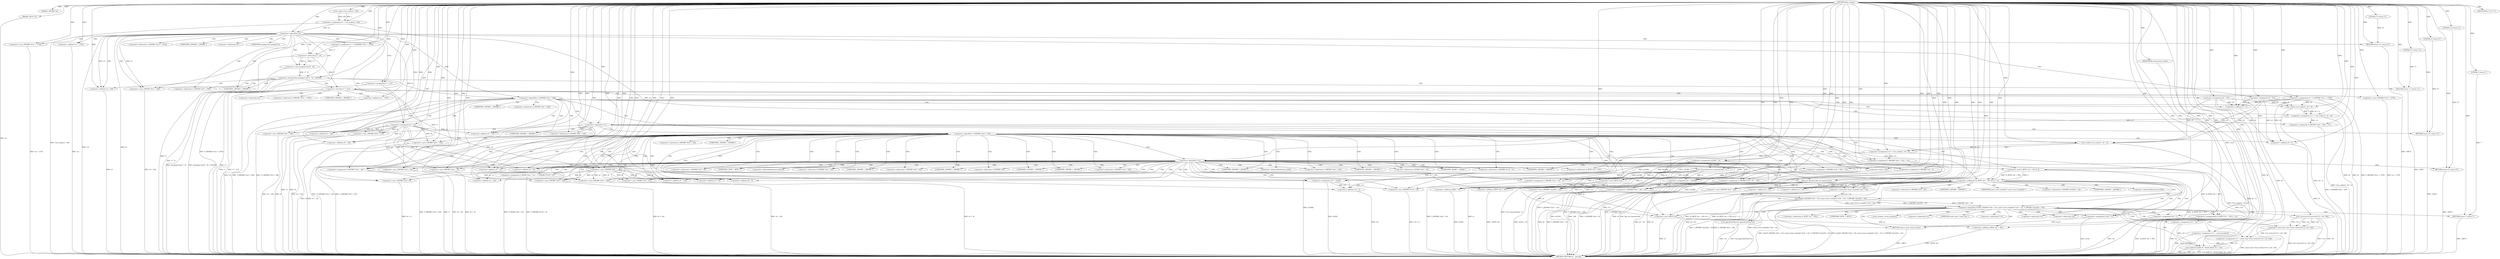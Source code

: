 digraph tftp_connect {  
"1000114" [label = "(METHOD,tftp_connect)" ]
"1000407" [label = "(METHOD_RETURN,int __fastcall)" ]
"1000115" [label = "(PARAM,_DWORD *a1)" ]
"1000116" [label = "(PARAM,_BYTE *a2)" ]
"1000131" [label = "(<operator>.assignment,v4 = Curl_ccalloc(1, 336))" ]
"1000133" [label = "(Curl_ccalloc,Curl_ccalloc(1, 336))" ]
"1000136" [label = "(<operator>.assignment,a1[188] = v4)" ]
"1000142" [label = "(<operator>.logicalNot,!v4)" ]
"1000144" [label = "(RETURN,return 27;,return 27;)" ]
"1000145" [label = "(LITERAL,27,return 27;)" ]
"1000146" [label = "(<operator>.assignment,v6 = v4)" ]
"1000149" [label = "(<operator>.assignment,v7 = *(_DWORD *)(*a1 + 1576))" ]
"1000152" [label = "(<operator>.cast,(_DWORD *)(*a1 + 1576))" ]
"1000154" [label = "(<operator>.addition,*a1 + 1576)" ]
"1000159" [label = "(IDENTIFIER,v7,if ( v7 ))" ]
"1000162" [label = "(<operator>.greaterThan,(unsigned int)(v7 - 8) > 0xFFB0)" ]
"1000163" [label = "(<operator>.cast,(unsigned int)(v7 - 8))" ]
"1000165" [label = "(<operator>.subtraction,v7 - 8)" ]
"1000169" [label = "(RETURN,return 71;,return 71;)" ]
"1000170" [label = "(LITERAL,71,return 71;)" ]
"1000172" [label = "(<operator>.lessThan,v7 < 512)" ]
"1000175" [label = "(<operator>.assignment,v8 = 512)" ]
"1000179" [label = "(<operator>.assignment,v8 = *(_DWORD *)(*a1 + 1576))" ]
"1000182" [label = "(<operator>.cast,(_DWORD *)(*a1 + 1576))" ]
"1000184" [label = "(<operator>.addition,*a1 + 1576)" ]
"1000190" [label = "(<operator>.assignment,v7 = 512)" ]
"1000193" [label = "(<operator>.assignment,v8 = 512)" ]
"1000197" [label = "(<operator>.logicalNot,!*(_DWORD *)(v4 + 328))" ]
"1000199" [label = "(<operator>.cast,(_DWORD *)(v4 + 328))" ]
"1000201" [label = "(<operator>.addition,v4 + 328)" ]
"1000205" [label = "(<operator>.assignment,v11 = Curl_ccalloc(1, v8 + 4))" ]
"1000207" [label = "(Curl_ccalloc,Curl_ccalloc(1, v8 + 4))" ]
"1000209" [label = "(<operator>.addition,v8 + 4)" ]
"1000212" [label = "(<operator>.assignment,*(_DWORD *)(v6 + 328) = v11)" ]
"1000214" [label = "(<operator>.cast,(_DWORD *)(v6 + 328))" ]
"1000216" [label = "(<operator>.addition,v6 + 328)" ]
"1000221" [label = "(<operator>.logicalNot,!v11)" ]
"1000223" [label = "(RETURN,return 27;,return 27;)" ]
"1000224" [label = "(LITERAL,27,return 27;)" ]
"1000226" [label = "(<operator>.logicalNot,!*(_DWORD *)(v6 + 332))" ]
"1000228" [label = "(<operator>.cast,(_DWORD *)(v6 + 332))" ]
"1000230" [label = "(<operator>.addition,v6 + 332)" ]
"1000234" [label = "(<operator>.assignment,v12 = Curl_ccalloc(1, v8 + 4))" ]
"1000236" [label = "(Curl_ccalloc,Curl_ccalloc(1, v8 + 4))" ]
"1000238" [label = "(<operator>.addition,v8 + 4)" ]
"1000241" [label = "(<operator>.assignment,*(_DWORD *)(v6 + 332) = v12)" ]
"1000243" [label = "(<operator>.cast,(_DWORD *)(v6 + 332))" ]
"1000245" [label = "(<operator>.addition,v6 + 332)" ]
"1000250" [label = "(<operator>.logicalNot,!v12)" ]
"1000252" [label = "(RETURN,return 27;,return 27;)" ]
"1000253" [label = "(LITERAL,27,return 27;)" ]
"1000254" [label = "(Curl_conncontrol,Curl_conncontrol(a1, 1))" ]
"1000257" [label = "(<operator>.assignment,v9 = a1[105])" ]
"1000262" [label = "(<operator>.assignment,*(_DWORD *)(v6 + 16) = a1)" ]
"1000264" [label = "(<operator>.cast,(_DWORD *)(v6 + 16))" ]
"1000266" [label = "(<operator>.addition,v6 + 16)" ]
"1000270" [label = "(<operator>.assignment,*(_DWORD *)(v6 + 20) = v9)" ]
"1000272" [label = "(<operator>.cast,(_DWORD *)(v6 + 20))" ]
"1000274" [label = "(<operator>.addition,v6 + 20)" ]
"1000278" [label = "(<operator>.assignment,*(_DWORD *)v6 = 0)" ]
"1000280" [label = "(<operator>.cast,(_DWORD *)v6)" ]
"1000284" [label = "(<operator>.assignment,*(_DWORD *)(v6 + 8) = -100)" ]
"1000286" [label = "(<operator>.cast,(_DWORD *)(v6 + 8))" ]
"1000288" [label = "(<operator>.addition,v6 + 8)" ]
"1000291" [label = "(<operator>.minus,-100)" ]
"1000293" [label = "(<operator>.assignment,*(_DWORD *)(v6 + 320) = 512)" ]
"1000295" [label = "(<operator>.cast,(_DWORD *)(v6 + 320))" ]
"1000297" [label = "(<operator>.addition,v6 + 320)" ]
"1000301" [label = "(<operator>.assignment,v10 = a1[20])" ]
"1000306" [label = "(<operator>.assignment,*(_DWORD *)(v6 + 324) = v7)" ]
"1000308" [label = "(<operator>.cast,(_DWORD *)(v6 + 324))" ]
"1000310" [label = "(<operator>.addition,v6 + 324)" ]
"1000314" [label = "(<operator>.assignment,*(_WORD *)(v6 + 52) = *(_DWORD *)(v10 + 4))" ]
"1000316" [label = "(<operator>.cast,(_WORD *)(v6 + 52))" ]
"1000318" [label = "(<operator>.addition,v6 + 52)" ]
"1000322" [label = "(<operator>.cast,(_DWORD *)(v10 + 4))" ]
"1000324" [label = "(<operator>.addition,v10 + 4)" ]
"1000327" [label = "(tftp_set_timeouts,tftp_set_timeouts(v6))" ]
"1000330" [label = "(<operator>.notEquals,(*((_BYTE *)a1 + 591) & 2) != 0)" ]
"1000331" [label = "(<operator>.and,*((_BYTE *)a1 + 591) & 2)" ]
"1000333" [label = "(<operator>.addition,(_BYTE *)a1 + 591)" ]
"1000334" [label = "(<operator>.cast,(_BYTE *)a1)" ]
"1000342" [label = "(<operator>.logicalNot,!bind(*(_DWORD *)(v6 + 20), (const struct sockaddr *)(v6 + 52), *(_DWORD *)(a1[20] + 16)))" ]
"1000343" [label = "(bind,bind(*(_DWORD *)(v6 + 20), (const struct sockaddr *)(v6 + 52), *(_DWORD *)(a1[20] + 16)))" ]
"1000345" [label = "(<operator>.cast,(_DWORD *)(v6 + 20))" ]
"1000347" [label = "(<operator>.addition,v6 + 20)" ]
"1000350" [label = "(<operator>.cast,(const struct sockaddr *)(v6 + 52))" ]
"1000352" [label = "(<operator>.addition,v6 + 52)" ]
"1000356" [label = "(<operator>.cast,(_DWORD *)(a1[20] + 16))" ]
"1000358" [label = "(<operator>.addition,a1[20] + 16)" ]
"1000364" [label = "(<operators>.assignmentOr,*((_BYTE *)a1 + 591) |= 2u)" ]
"1000366" [label = "(<operator>.addition,(_BYTE *)a1 + 591)" ]
"1000367" [label = "(<operator>.cast,(_BYTE *)a1)" ]
"1000373" [label = "(Curl_pgrsStartNow,Curl_pgrsStartNow(*a1))" ]
"1000376" [label = "(<operator>.assignment,result = 0)" ]
"1000379" [label = "(<operator>.assignment,*a2 = 1)" ]
"1000383" [label = "(RETURN,return result;,return result;)" ]
"1000384" [label = "(IDENTIFIER,result,return result;)" ]
"1000385" [label = "(<operator>.assignment,v13 = _errno_location())" ]
"1000388" [label = "(<operator>.assignment,v14 = *a1)" ]
"1000392" [label = "(<operator>.assignment,v15 = (const char *)Curl_strerror(*v13, v16, 128))" ]
"1000394" [label = "(<operator>.cast,(const char *)Curl_strerror(*v13, v16, 128))" ]
"1000396" [label = "(Curl_strerror,Curl_strerror(*v13, v16, 128))" ]
"1000401" [label = "(Curl_failf,Curl_failf(v14, \"bind() failed; %s\", v15))" ]
"1000405" [label = "(RETURN,return 7;,return 7;)" ]
"1000406" [label = "(LITERAL,7,return 7;)" ]
"1000151" [label = "(<operator>.indirection,*(_DWORD *)(*a1 + 1576))" ]
"1000153" [label = "(UNKNOWN,_DWORD *,_DWORD *)" ]
"1000155" [label = "(<operator>.indirection,*a1)" ]
"1000164" [label = "(UNKNOWN,unsigned int,unsigned int)" ]
"1000181" [label = "(<operator>.indirection,*(_DWORD *)(*a1 + 1576))" ]
"1000183" [label = "(UNKNOWN,_DWORD *,_DWORD *)" ]
"1000185" [label = "(<operator>.indirection,*a1)" ]
"1000198" [label = "(<operator>.indirection,*(_DWORD *)(v4 + 328))" ]
"1000200" [label = "(UNKNOWN,_DWORD *,_DWORD *)" ]
"1000213" [label = "(<operator>.indirection,*(_DWORD *)(v6 + 328))" ]
"1000215" [label = "(UNKNOWN,_DWORD *,_DWORD *)" ]
"1000227" [label = "(<operator>.indirection,*(_DWORD *)(v6 + 332))" ]
"1000229" [label = "(UNKNOWN,_DWORD *,_DWORD *)" ]
"1000242" [label = "(<operator>.indirection,*(_DWORD *)(v6 + 332))" ]
"1000244" [label = "(UNKNOWN,_DWORD *,_DWORD *)" ]
"1000259" [label = "(<operator>.indirectIndexAccess,a1[105])" ]
"1000263" [label = "(<operator>.indirection,*(_DWORD *)(v6 + 16))" ]
"1000265" [label = "(UNKNOWN,_DWORD *,_DWORD *)" ]
"1000271" [label = "(<operator>.indirection,*(_DWORD *)(v6 + 20))" ]
"1000273" [label = "(UNKNOWN,_DWORD *,_DWORD *)" ]
"1000279" [label = "(<operator>.indirection,*(_DWORD *)v6)" ]
"1000281" [label = "(UNKNOWN,_DWORD *,_DWORD *)" ]
"1000285" [label = "(<operator>.indirection,*(_DWORD *)(v6 + 8))" ]
"1000287" [label = "(UNKNOWN,_DWORD *,_DWORD *)" ]
"1000294" [label = "(<operator>.indirection,*(_DWORD *)(v6 + 320))" ]
"1000296" [label = "(UNKNOWN,_DWORD *,_DWORD *)" ]
"1000303" [label = "(<operator>.indirectIndexAccess,a1[20])" ]
"1000307" [label = "(<operator>.indirection,*(_DWORD *)(v6 + 324))" ]
"1000309" [label = "(UNKNOWN,_DWORD *,_DWORD *)" ]
"1000315" [label = "(<operator>.indirection,*(_WORD *)(v6 + 52))" ]
"1000317" [label = "(UNKNOWN,_WORD *,_WORD *)" ]
"1000321" [label = "(<operator>.indirection,*(_DWORD *)(v10 + 4))" ]
"1000323" [label = "(UNKNOWN,_DWORD *,_DWORD *)" ]
"1000332" [label = "(<operator>.indirection,*((_BYTE *)a1 + 591))" ]
"1000335" [label = "(UNKNOWN,_BYTE *,_BYTE *)" ]
"1000344" [label = "(<operator>.indirection,*(_DWORD *)(v6 + 20))" ]
"1000346" [label = "(UNKNOWN,_DWORD *,_DWORD *)" ]
"1000351" [label = "(UNKNOWN,const struct sockaddr *,const struct sockaddr *)" ]
"1000355" [label = "(<operator>.indirection,*(_DWORD *)(a1[20] + 16))" ]
"1000357" [label = "(UNKNOWN,_DWORD *,_DWORD *)" ]
"1000359" [label = "(<operator>.indirectIndexAccess,a1[20])" ]
"1000365" [label = "(<operator>.indirection,*((_BYTE *)a1 + 591))" ]
"1000368" [label = "(UNKNOWN,_BYTE *,_BYTE *)" ]
"1000374" [label = "(<operator>.indirection,*a1)" ]
"1000380" [label = "(<operator>.indirection,*a2)" ]
"1000387" [label = "(_errno_location,_errno_location())" ]
"1000390" [label = "(<operator>.indirection,*a1)" ]
"1000395" [label = "(UNKNOWN,const char *,const char *)" ]
"1000397" [label = "(<operator>.indirection,*v13)" ]
  "1000405" -> "1000407"  [ label = "DDG: <RET>"] 
  "1000252" -> "1000407"  [ label = "DDG: <RET>"] 
  "1000223" -> "1000407"  [ label = "DDG: <RET>"] 
  "1000169" -> "1000407"  [ label = "DDG: <RET>"] 
  "1000327" -> "1000407"  [ label = "DDG: tftp_set_timeouts(v6)"] 
  "1000179" -> "1000407"  [ label = "DDG: *(_DWORD *)(*a1 + 1576)"] 
  "1000293" -> "1000407"  [ label = "DDG: *(_DWORD *)(v6 + 320)"] 
  "1000193" -> "1000407"  [ label = "DDG: v8"] 
  "1000142" -> "1000407"  [ label = "DDG: v4"] 
  "1000342" -> "1000407"  [ label = "DDG: !bind(*(_DWORD *)(v6 + 20), (const struct sockaddr *)(v6 + 52), *(_DWORD *)(a1[20] + 16))"] 
  "1000373" -> "1000407"  [ label = "DDG: *a1"] 
  "1000392" -> "1000407"  [ label = "DDG: (const char *)Curl_strerror(*v13, v16, 128)"] 
  "1000190" -> "1000407"  [ label = "DDG: v7"] 
  "1000306" -> "1000407"  [ label = "DDG: *(_DWORD *)(v6 + 324)"] 
  "1000162" -> "1000407"  [ label = "DDG: (unsigned int)(v7 - 8)"] 
  "1000350" -> "1000407"  [ label = "DDG: v6 + 52"] 
  "1000324" -> "1000407"  [ label = "DDG: v10"] 
  "1000238" -> "1000407"  [ label = "DDG: v8"] 
  "1000165" -> "1000407"  [ label = "DDG: v7"] 
  "1000343" -> "1000407"  [ label = "DDG: *(_DWORD *)(v6 + 20)"] 
  "1000330" -> "1000407"  [ label = "DDG: (*((_BYTE *)a1 + 591) & 2) != 0"] 
  "1000257" -> "1000407"  [ label = "DDG: a1[105]"] 
  "1000352" -> "1000407"  [ label = "DDG: v6"] 
  "1000314" -> "1000407"  [ label = "DDG: *(_DWORD *)(v10 + 4)"] 
  "1000142" -> "1000407"  [ label = "DDG: !v4"] 
  "1000182" -> "1000407"  [ label = "DDG: *a1 + 1576"] 
  "1000212" -> "1000407"  [ label = "DDG: *(_DWORD *)(v6 + 328)"] 
  "1000245" -> "1000407"  [ label = "DDG: v6"] 
  "1000333" -> "1000407"  [ label = "DDG: (_BYTE *)a1"] 
  "1000228" -> "1000407"  [ label = "DDG: v6 + 332"] 
  "1000401" -> "1000407"  [ label = "DDG: Curl_failf(v14, \"bind() failed; %s\", v15)"] 
  "1000306" -> "1000407"  [ label = "DDG: v7"] 
  "1000216" -> "1000407"  [ label = "DDG: v6"] 
  "1000367" -> "1000407"  [ label = "DDG: a1"] 
  "1000221" -> "1000407"  [ label = "DDG: !v11"] 
  "1000379" -> "1000407"  [ label = "DDG: *a2"] 
  "1000343" -> "1000407"  [ label = "DDG: *(_DWORD *)(a1[20] + 16)"] 
  "1000272" -> "1000407"  [ label = "DDG: v6 + 20"] 
  "1000136" -> "1000407"  [ label = "DDG: a1[188]"] 
  "1000401" -> "1000407"  [ label = "DDG: v14"] 
  "1000264" -> "1000407"  [ label = "DDG: v6 + 16"] 
  "1000226" -> "1000407"  [ label = "DDG: *(_DWORD *)(v6 + 332)"] 
  "1000226" -> "1000407"  [ label = "DDG: !*(_DWORD *)(v6 + 332)"] 
  "1000250" -> "1000407"  [ label = "DDG: !v12"] 
  "1000385" -> "1000407"  [ label = "DDG: _errno_location()"] 
  "1000131" -> "1000407"  [ label = "DDG: Curl_ccalloc(1, 336)"] 
  "1000364" -> "1000407"  [ label = "DDG: *((_BYTE *)a1 + 591)"] 
  "1000179" -> "1000407"  [ label = "DDG: v8"] 
  "1000146" -> "1000407"  [ label = "DDG: v4"] 
  "1000308" -> "1000407"  [ label = "DDG: v6 + 324"] 
  "1000146" -> "1000407"  [ label = "DDG: v6"] 
  "1000234" -> "1000407"  [ label = "DDG: Curl_ccalloc(1, v8 + 4)"] 
  "1000154" -> "1000407"  [ label = "DDG: *a1"] 
  "1000116" -> "1000407"  [ label = "DDG: a2"] 
  "1000270" -> "1000407"  [ label = "DDG: v9"] 
  "1000270" -> "1000407"  [ label = "DDG: *(_DWORD *)(v6 + 20)"] 
  "1000262" -> "1000407"  [ label = "DDG: *(_DWORD *)(v6 + 16)"] 
  "1000343" -> "1000407"  [ label = "DDG: (const struct sockaddr *)(v6 + 52)"] 
  "1000366" -> "1000407"  [ label = "DDG: (_BYTE *)a1"] 
  "1000286" -> "1000407"  [ label = "DDG: v6 + 8"] 
  "1000184" -> "1000407"  [ label = "DDG: *a1"] 
  "1000205" -> "1000407"  [ label = "DDG: Curl_ccalloc(1, v8 + 4)"] 
  "1000358" -> "1000407"  [ label = "DDG: a1[20]"] 
  "1000221" -> "1000407"  [ label = "DDG: v11"] 
  "1000278" -> "1000407"  [ label = "DDG: *(_DWORD *)v6"] 
  "1000342" -> "1000407"  [ label = "DDG: bind(*(_DWORD *)(v6 + 20), (const struct sockaddr *)(v6 + 52), *(_DWORD *)(a1[20] + 16))"] 
  "1000301" -> "1000407"  [ label = "DDG: a1[20]"] 
  "1000284" -> "1000407"  [ label = "DDG: -100"] 
  "1000197" -> "1000407"  [ label = "DDG: *(_DWORD *)(v4 + 328)"] 
  "1000331" -> "1000407"  [ label = "DDG: *((_BYTE *)a1 + 591)"] 
  "1000207" -> "1000407"  [ label = "DDG: v8 + 4"] 
  "1000314" -> "1000407"  [ label = "DDG: *(_WORD *)(v6 + 52)"] 
  "1000401" -> "1000407"  [ label = "DDG: v15"] 
  "1000199" -> "1000407"  [ label = "DDG: v4 + 328"] 
  "1000327" -> "1000407"  [ label = "DDG: v6"] 
  "1000334" -> "1000407"  [ label = "DDG: a1"] 
  "1000376" -> "1000407"  [ label = "DDG: result"] 
  "1000241" -> "1000407"  [ label = "DDG: *(_DWORD *)(v6 + 332)"] 
  "1000175" -> "1000407"  [ label = "DDG: v8"] 
  "1000394" -> "1000407"  [ label = "DDG: Curl_strerror(*v13, v16, 128)"] 
  "1000345" -> "1000407"  [ label = "DDG: v6 + 20"] 
  "1000214" -> "1000407"  [ label = "DDG: v6 + 328"] 
  "1000396" -> "1000407"  [ label = "DDG: *v13"] 
  "1000172" -> "1000407"  [ label = "DDG: v7"] 
  "1000209" -> "1000407"  [ label = "DDG: v8"] 
  "1000236" -> "1000407"  [ label = "DDG: v8 + 4"] 
  "1000396" -> "1000407"  [ label = "DDG: v16"] 
  "1000254" -> "1000407"  [ label = "DDG: Curl_conncontrol(a1, 1)"] 
  "1000316" -> "1000407"  [ label = "DDG: v6 + 52"] 
  "1000373" -> "1000407"  [ label = "DDG: Curl_pgrsStartNow(*a1)"] 
  "1000172" -> "1000407"  [ label = "DDG: v7 < 512"] 
  "1000201" -> "1000407"  [ label = "DDG: v4"] 
  "1000197" -> "1000407"  [ label = "DDG: !*(_DWORD *)(v4 + 328)"] 
  "1000295" -> "1000407"  [ label = "DDG: v6 + 320"] 
  "1000152" -> "1000407"  [ label = "DDG: *a1 + 1576"] 
  "1000322" -> "1000407"  [ label = "DDG: v10 + 4"] 
  "1000243" -> "1000407"  [ label = "DDG: v6 + 332"] 
  "1000356" -> "1000407"  [ label = "DDG: a1[20] + 16"] 
  "1000385" -> "1000407"  [ label = "DDG: v13"] 
  "1000163" -> "1000407"  [ label = "DDG: v7 - 8"] 
  "1000388" -> "1000407"  [ label = "DDG: *a1"] 
  "1000284" -> "1000407"  [ label = "DDG: *(_DWORD *)(v6 + 8)"] 
  "1000162" -> "1000407"  [ label = "DDG: (unsigned int)(v7 - 8) > 0xFFB0"] 
  "1000149" -> "1000407"  [ label = "DDG: *(_DWORD *)(*a1 + 1576)"] 
  "1000250" -> "1000407"  [ label = "DDG: v12"] 
  "1000330" -> "1000407"  [ label = "DDG: *((_BYTE *)a1 + 591) & 2"] 
  "1000383" -> "1000407"  [ label = "DDG: <RET>"] 
  "1000144" -> "1000407"  [ label = "DDG: <RET>"] 
  "1000114" -> "1000115"  [ label = "DDG: "] 
  "1000114" -> "1000116"  [ label = "DDG: "] 
  "1000133" -> "1000131"  [ label = "DDG: 1"] 
  "1000133" -> "1000131"  [ label = "DDG: 336"] 
  "1000114" -> "1000131"  [ label = "DDG: "] 
  "1000114" -> "1000133"  [ label = "DDG: "] 
  "1000131" -> "1000136"  [ label = "DDG: v4"] 
  "1000114" -> "1000136"  [ label = "DDG: "] 
  "1000114" -> "1000142"  [ label = "DDG: "] 
  "1000131" -> "1000142"  [ label = "DDG: v4"] 
  "1000145" -> "1000144"  [ label = "DDG: 27"] 
  "1000114" -> "1000144"  [ label = "DDG: "] 
  "1000114" -> "1000145"  [ label = "DDG: "] 
  "1000142" -> "1000146"  [ label = "DDG: v4"] 
  "1000114" -> "1000146"  [ label = "DDG: "] 
  "1000114" -> "1000149"  [ label = "DDG: "] 
  "1000114" -> "1000152"  [ label = "DDG: "] 
  "1000114" -> "1000154"  [ label = "DDG: "] 
  "1000114" -> "1000159"  [ label = "DDG: "] 
  "1000163" -> "1000162"  [ label = "DDG: v7 - 8"] 
  "1000165" -> "1000163"  [ label = "DDG: v7"] 
  "1000165" -> "1000163"  [ label = "DDG: 8"] 
  "1000149" -> "1000165"  [ label = "DDG: v7"] 
  "1000114" -> "1000165"  [ label = "DDG: "] 
  "1000114" -> "1000162"  [ label = "DDG: "] 
  "1000170" -> "1000169"  [ label = "DDG: 71"] 
  "1000114" -> "1000169"  [ label = "DDG: "] 
  "1000114" -> "1000170"  [ label = "DDG: "] 
  "1000165" -> "1000172"  [ label = "DDG: v7"] 
  "1000114" -> "1000172"  [ label = "DDG: "] 
  "1000114" -> "1000175"  [ label = "DDG: "] 
  "1000114" -> "1000179"  [ label = "DDG: "] 
  "1000114" -> "1000182"  [ label = "DDG: "] 
  "1000114" -> "1000184"  [ label = "DDG: "] 
  "1000114" -> "1000190"  [ label = "DDG: "] 
  "1000114" -> "1000193"  [ label = "DDG: "] 
  "1000114" -> "1000199"  [ label = "DDG: "] 
  "1000142" -> "1000199"  [ label = "DDG: v4"] 
  "1000114" -> "1000201"  [ label = "DDG: "] 
  "1000142" -> "1000201"  [ label = "DDG: v4"] 
  "1000207" -> "1000205"  [ label = "DDG: 1"] 
  "1000207" -> "1000205"  [ label = "DDG: v8 + 4"] 
  "1000114" -> "1000205"  [ label = "DDG: "] 
  "1000114" -> "1000207"  [ label = "DDG: "] 
  "1000193" -> "1000207"  [ label = "DDG: v8"] 
  "1000179" -> "1000207"  [ label = "DDG: v8"] 
  "1000175" -> "1000207"  [ label = "DDG: v8"] 
  "1000193" -> "1000209"  [ label = "DDG: v8"] 
  "1000179" -> "1000209"  [ label = "DDG: v8"] 
  "1000175" -> "1000209"  [ label = "DDG: v8"] 
  "1000114" -> "1000209"  [ label = "DDG: "] 
  "1000205" -> "1000212"  [ label = "DDG: v11"] 
  "1000114" -> "1000212"  [ label = "DDG: "] 
  "1000146" -> "1000214"  [ label = "DDG: v6"] 
  "1000114" -> "1000214"  [ label = "DDG: "] 
  "1000146" -> "1000216"  [ label = "DDG: v6"] 
  "1000114" -> "1000216"  [ label = "DDG: "] 
  "1000114" -> "1000221"  [ label = "DDG: "] 
  "1000205" -> "1000221"  [ label = "DDG: v11"] 
  "1000224" -> "1000223"  [ label = "DDG: 27"] 
  "1000114" -> "1000223"  [ label = "DDG: "] 
  "1000114" -> "1000224"  [ label = "DDG: "] 
  "1000146" -> "1000228"  [ label = "DDG: v6"] 
  "1000114" -> "1000228"  [ label = "DDG: "] 
  "1000146" -> "1000230"  [ label = "DDG: v6"] 
  "1000114" -> "1000230"  [ label = "DDG: "] 
  "1000236" -> "1000234"  [ label = "DDG: 1"] 
  "1000236" -> "1000234"  [ label = "DDG: v8 + 4"] 
  "1000114" -> "1000234"  [ label = "DDG: "] 
  "1000114" -> "1000236"  [ label = "DDG: "] 
  "1000193" -> "1000236"  [ label = "DDG: v8"] 
  "1000179" -> "1000236"  [ label = "DDG: v8"] 
  "1000175" -> "1000236"  [ label = "DDG: v8"] 
  "1000193" -> "1000238"  [ label = "DDG: v8"] 
  "1000179" -> "1000238"  [ label = "DDG: v8"] 
  "1000175" -> "1000238"  [ label = "DDG: v8"] 
  "1000114" -> "1000238"  [ label = "DDG: "] 
  "1000234" -> "1000241"  [ label = "DDG: v12"] 
  "1000114" -> "1000241"  [ label = "DDG: "] 
  "1000114" -> "1000243"  [ label = "DDG: "] 
  "1000146" -> "1000243"  [ label = "DDG: v6"] 
  "1000114" -> "1000245"  [ label = "DDG: "] 
  "1000146" -> "1000245"  [ label = "DDG: v6"] 
  "1000114" -> "1000250"  [ label = "DDG: "] 
  "1000234" -> "1000250"  [ label = "DDG: v12"] 
  "1000253" -> "1000252"  [ label = "DDG: 27"] 
  "1000114" -> "1000252"  [ label = "DDG: "] 
  "1000114" -> "1000253"  [ label = "DDG: "] 
  "1000136" -> "1000254"  [ label = "DDG: a1[188]"] 
  "1000114" -> "1000254"  [ label = "DDG: "] 
  "1000254" -> "1000257"  [ label = "DDG: a1"] 
  "1000114" -> "1000257"  [ label = "DDG: "] 
  "1000136" -> "1000262"  [ label = "DDG: a1[188]"] 
  "1000254" -> "1000262"  [ label = "DDG: a1"] 
  "1000114" -> "1000262"  [ label = "DDG: "] 
  "1000114" -> "1000264"  [ label = "DDG: "] 
  "1000146" -> "1000264"  [ label = "DDG: v6"] 
  "1000114" -> "1000266"  [ label = "DDG: "] 
  "1000146" -> "1000266"  [ label = "DDG: v6"] 
  "1000257" -> "1000270"  [ label = "DDG: v9"] 
  "1000114" -> "1000270"  [ label = "DDG: "] 
  "1000114" -> "1000272"  [ label = "DDG: "] 
  "1000146" -> "1000272"  [ label = "DDG: v6"] 
  "1000114" -> "1000274"  [ label = "DDG: "] 
  "1000146" -> "1000274"  [ label = "DDG: v6"] 
  "1000114" -> "1000278"  [ label = "DDG: "] 
  "1000114" -> "1000280"  [ label = "DDG: "] 
  "1000146" -> "1000280"  [ label = "DDG: v6"] 
  "1000291" -> "1000284"  [ label = "DDG: 100"] 
  "1000280" -> "1000286"  [ label = "DDG: v6"] 
  "1000114" -> "1000286"  [ label = "DDG: "] 
  "1000280" -> "1000288"  [ label = "DDG: v6"] 
  "1000114" -> "1000288"  [ label = "DDG: "] 
  "1000114" -> "1000291"  [ label = "DDG: "] 
  "1000114" -> "1000293"  [ label = "DDG: "] 
  "1000114" -> "1000295"  [ label = "DDG: "] 
  "1000280" -> "1000295"  [ label = "DDG: v6"] 
  "1000114" -> "1000297"  [ label = "DDG: "] 
  "1000280" -> "1000297"  [ label = "DDG: v6"] 
  "1000136" -> "1000301"  [ label = "DDG: a1[188]"] 
  "1000254" -> "1000301"  [ label = "DDG: a1"] 
  "1000114" -> "1000301"  [ label = "DDG: "] 
  "1000190" -> "1000306"  [ label = "DDG: v7"] 
  "1000172" -> "1000306"  [ label = "DDG: v7"] 
  "1000114" -> "1000306"  [ label = "DDG: "] 
  "1000114" -> "1000308"  [ label = "DDG: "] 
  "1000280" -> "1000308"  [ label = "DDG: v6"] 
  "1000114" -> "1000310"  [ label = "DDG: "] 
  "1000280" -> "1000310"  [ label = "DDG: v6"] 
  "1000114" -> "1000316"  [ label = "DDG: "] 
  "1000280" -> "1000316"  [ label = "DDG: v6"] 
  "1000114" -> "1000318"  [ label = "DDG: "] 
  "1000280" -> "1000318"  [ label = "DDG: v6"] 
  "1000301" -> "1000322"  [ label = "DDG: v10"] 
  "1000114" -> "1000322"  [ label = "DDG: "] 
  "1000301" -> "1000324"  [ label = "DDG: v10"] 
  "1000114" -> "1000324"  [ label = "DDG: "] 
  "1000114" -> "1000327"  [ label = "DDG: "] 
  "1000280" -> "1000327"  [ label = "DDG: v6"] 
  "1000331" -> "1000330"  [ label = "DDG: *((_BYTE *)a1 + 591)"] 
  "1000331" -> "1000330"  [ label = "DDG: 2"] 
  "1000334" -> "1000333"  [ label = "DDG: a1"] 
  "1000136" -> "1000334"  [ label = "DDG: a1[188]"] 
  "1000114" -> "1000334"  [ label = "DDG: "] 
  "1000254" -> "1000334"  [ label = "DDG: a1"] 
  "1000114" -> "1000333"  [ label = "DDG: "] 
  "1000114" -> "1000331"  [ label = "DDG: "] 
  "1000114" -> "1000330"  [ label = "DDG: "] 
  "1000343" -> "1000342"  [ label = "DDG: *(_DWORD *)(v6 + 20)"] 
  "1000343" -> "1000342"  [ label = "DDG: (const struct sockaddr *)(v6 + 52)"] 
  "1000343" -> "1000342"  [ label = "DDG: *(_DWORD *)(a1[20] + 16)"] 
  "1000270" -> "1000343"  [ label = "DDG: *(_DWORD *)(v6 + 20)"] 
  "1000327" -> "1000345"  [ label = "DDG: v6"] 
  "1000114" -> "1000345"  [ label = "DDG: "] 
  "1000327" -> "1000347"  [ label = "DDG: v6"] 
  "1000114" -> "1000347"  [ label = "DDG: "] 
  "1000350" -> "1000343"  [ label = "DDG: v6 + 52"] 
  "1000114" -> "1000350"  [ label = "DDG: "] 
  "1000327" -> "1000350"  [ label = "DDG: v6"] 
  "1000114" -> "1000352"  [ label = "DDG: "] 
  "1000327" -> "1000352"  [ label = "DDG: v6"] 
  "1000334" -> "1000356"  [ label = "DDG: a1"] 
  "1000136" -> "1000356"  [ label = "DDG: a1[188]"] 
  "1000254" -> "1000356"  [ label = "DDG: a1"] 
  "1000114" -> "1000356"  [ label = "DDG: "] 
  "1000334" -> "1000358"  [ label = "DDG: a1"] 
  "1000136" -> "1000358"  [ label = "DDG: a1[188]"] 
  "1000254" -> "1000358"  [ label = "DDG: a1"] 
  "1000114" -> "1000358"  [ label = "DDG: "] 
  "1000114" -> "1000364"  [ label = "DDG: "] 
  "1000331" -> "1000364"  [ label = "DDG: *((_BYTE *)a1 + 591)"] 
  "1000367" -> "1000366"  [ label = "DDG: a1"] 
  "1000136" -> "1000367"  [ label = "DDG: a1[188]"] 
  "1000334" -> "1000367"  [ label = "DDG: a1"] 
  "1000114" -> "1000367"  [ label = "DDG: "] 
  "1000254" -> "1000367"  [ label = "DDG: a1"] 
  "1000114" -> "1000366"  [ label = "DDG: "] 
  "1000114" -> "1000376"  [ label = "DDG: "] 
  "1000114" -> "1000379"  [ label = "DDG: "] 
  "1000384" -> "1000383"  [ label = "DDG: result"] 
  "1000376" -> "1000383"  [ label = "DDG: result"] 
  "1000114" -> "1000384"  [ label = "DDG: "] 
  "1000114" -> "1000385"  [ label = "DDG: "] 
  "1000114" -> "1000388"  [ label = "DDG: "] 
  "1000394" -> "1000392"  [ label = "DDG: Curl_strerror(*v13, v16, 128)"] 
  "1000114" -> "1000392"  [ label = "DDG: "] 
  "1000396" -> "1000394"  [ label = "DDG: *v13"] 
  "1000396" -> "1000394"  [ label = "DDG: v16"] 
  "1000396" -> "1000394"  [ label = "DDG: 128"] 
  "1000114" -> "1000396"  [ label = "DDG: "] 
  "1000388" -> "1000401"  [ label = "DDG: v14"] 
  "1000114" -> "1000401"  [ label = "DDG: "] 
  "1000392" -> "1000401"  [ label = "DDG: v15"] 
  "1000406" -> "1000405"  [ label = "DDG: 7"] 
  "1000114" -> "1000405"  [ label = "DDG: "] 
  "1000114" -> "1000406"  [ label = "DDG: "] 
  "1000142" -> "1000144"  [ label = "CDG: "] 
  "1000142" -> "1000155"  [ label = "CDG: "] 
  "1000142" -> "1000154"  [ label = "CDG: "] 
  "1000142" -> "1000153"  [ label = "CDG: "] 
  "1000142" -> "1000152"  [ label = "CDG: "] 
  "1000142" -> "1000151"  [ label = "CDG: "] 
  "1000142" -> "1000149"  [ label = "CDG: "] 
  "1000142" -> "1000146"  [ label = "CDG: "] 
  "1000142" -> "1000165"  [ label = "CDG: "] 
  "1000142" -> "1000164"  [ label = "CDG: "] 
  "1000142" -> "1000163"  [ label = "CDG: "] 
  "1000142" -> "1000162"  [ label = "CDG: "] 
  "1000142" -> "1000190"  [ label = "CDG: "] 
  "1000142" -> "1000201"  [ label = "CDG: "] 
  "1000142" -> "1000200"  [ label = "CDG: "] 
  "1000142" -> "1000199"  [ label = "CDG: "] 
  "1000142" -> "1000198"  [ label = "CDG: "] 
  "1000142" -> "1000197"  [ label = "CDG: "] 
  "1000142" -> "1000193"  [ label = "CDG: "] 
  "1000162" -> "1000172"  [ label = "CDG: "] 
  "1000162" -> "1000169"  [ label = "CDG: "] 
  "1000162" -> "1000201"  [ label = "CDG: "] 
  "1000162" -> "1000200"  [ label = "CDG: "] 
  "1000162" -> "1000199"  [ label = "CDG: "] 
  "1000162" -> "1000198"  [ label = "CDG: "] 
  "1000162" -> "1000197"  [ label = "CDG: "] 
  "1000172" -> "1000175"  [ label = "CDG: "] 
  "1000172" -> "1000185"  [ label = "CDG: "] 
  "1000172" -> "1000184"  [ label = "CDG: "] 
  "1000172" -> "1000183"  [ label = "CDG: "] 
  "1000172" -> "1000182"  [ label = "CDG: "] 
  "1000172" -> "1000181"  [ label = "CDG: "] 
  "1000172" -> "1000179"  [ label = "CDG: "] 
  "1000197" -> "1000207"  [ label = "CDG: "] 
  "1000197" -> "1000205"  [ label = "CDG: "] 
  "1000197" -> "1000221"  [ label = "CDG: "] 
  "1000197" -> "1000216"  [ label = "CDG: "] 
  "1000197" -> "1000215"  [ label = "CDG: "] 
  "1000197" -> "1000214"  [ label = "CDG: "] 
  "1000197" -> "1000213"  [ label = "CDG: "] 
  "1000197" -> "1000212"  [ label = "CDG: "] 
  "1000197" -> "1000209"  [ label = "CDG: "] 
  "1000197" -> "1000230"  [ label = "CDG: "] 
  "1000197" -> "1000229"  [ label = "CDG: "] 
  "1000197" -> "1000228"  [ label = "CDG: "] 
  "1000197" -> "1000227"  [ label = "CDG: "] 
  "1000197" -> "1000226"  [ label = "CDG: "] 
  "1000221" -> "1000223"  [ label = "CDG: "] 
  "1000221" -> "1000230"  [ label = "CDG: "] 
  "1000221" -> "1000229"  [ label = "CDG: "] 
  "1000221" -> "1000228"  [ label = "CDG: "] 
  "1000221" -> "1000227"  [ label = "CDG: "] 
  "1000221" -> "1000226"  [ label = "CDG: "] 
  "1000226" -> "1000238"  [ label = "CDG: "] 
  "1000226" -> "1000236"  [ label = "CDG: "] 
  "1000226" -> "1000234"  [ label = "CDG: "] 
  "1000226" -> "1000254"  [ label = "CDG: "] 
  "1000226" -> "1000250"  [ label = "CDG: "] 
  "1000226" -> "1000245"  [ label = "CDG: "] 
  "1000226" -> "1000244"  [ label = "CDG: "] 
  "1000226" -> "1000243"  [ label = "CDG: "] 
  "1000226" -> "1000242"  [ label = "CDG: "] 
  "1000226" -> "1000241"  [ label = "CDG: "] 
  "1000226" -> "1000272"  [ label = "CDG: "] 
  "1000226" -> "1000271"  [ label = "CDG: "] 
  "1000226" -> "1000270"  [ label = "CDG: "] 
  "1000226" -> "1000266"  [ label = "CDG: "] 
  "1000226" -> "1000265"  [ label = "CDG: "] 
  "1000226" -> "1000264"  [ label = "CDG: "] 
  "1000226" -> "1000263"  [ label = "CDG: "] 
  "1000226" -> "1000262"  [ label = "CDG: "] 
  "1000226" -> "1000259"  [ label = "CDG: "] 
  "1000226" -> "1000257"  [ label = "CDG: "] 
  "1000226" -> "1000288"  [ label = "CDG: "] 
  "1000226" -> "1000287"  [ label = "CDG: "] 
  "1000226" -> "1000286"  [ label = "CDG: "] 
  "1000226" -> "1000285"  [ label = "CDG: "] 
  "1000226" -> "1000284"  [ label = "CDG: "] 
  "1000226" -> "1000281"  [ label = "CDG: "] 
  "1000226" -> "1000280"  [ label = "CDG: "] 
  "1000226" -> "1000279"  [ label = "CDG: "] 
  "1000226" -> "1000278"  [ label = "CDG: "] 
  "1000226" -> "1000274"  [ label = "CDG: "] 
  "1000226" -> "1000273"  [ label = "CDG: "] 
  "1000226" -> "1000303"  [ label = "CDG: "] 
  "1000226" -> "1000301"  [ label = "CDG: "] 
  "1000226" -> "1000297"  [ label = "CDG: "] 
  "1000226" -> "1000296"  [ label = "CDG: "] 
  "1000226" -> "1000295"  [ label = "CDG: "] 
  "1000226" -> "1000294"  [ label = "CDG: "] 
  "1000226" -> "1000293"  [ label = "CDG: "] 
  "1000226" -> "1000291"  [ label = "CDG: "] 
  "1000226" -> "1000318"  [ label = "CDG: "] 
  "1000226" -> "1000317"  [ label = "CDG: "] 
  "1000226" -> "1000316"  [ label = "CDG: "] 
  "1000226" -> "1000315"  [ label = "CDG: "] 
  "1000226" -> "1000314"  [ label = "CDG: "] 
  "1000226" -> "1000310"  [ label = "CDG: "] 
  "1000226" -> "1000309"  [ label = "CDG: "] 
  "1000226" -> "1000308"  [ label = "CDG: "] 
  "1000226" -> "1000307"  [ label = "CDG: "] 
  "1000226" -> "1000306"  [ label = "CDG: "] 
  "1000226" -> "1000335"  [ label = "CDG: "] 
  "1000226" -> "1000334"  [ label = "CDG: "] 
  "1000226" -> "1000333"  [ label = "CDG: "] 
  "1000226" -> "1000332"  [ label = "CDG: "] 
  "1000226" -> "1000331"  [ label = "CDG: "] 
  "1000226" -> "1000330"  [ label = "CDG: "] 
  "1000226" -> "1000327"  [ label = "CDG: "] 
  "1000226" -> "1000324"  [ label = "CDG: "] 
  "1000226" -> "1000323"  [ label = "CDG: "] 
  "1000226" -> "1000322"  [ label = "CDG: "] 
  "1000226" -> "1000321"  [ label = "CDG: "] 
  "1000250" -> "1000254"  [ label = "CDG: "] 
  "1000250" -> "1000252"  [ label = "CDG: "] 
  "1000250" -> "1000272"  [ label = "CDG: "] 
  "1000250" -> "1000271"  [ label = "CDG: "] 
  "1000250" -> "1000270"  [ label = "CDG: "] 
  "1000250" -> "1000266"  [ label = "CDG: "] 
  "1000250" -> "1000265"  [ label = "CDG: "] 
  "1000250" -> "1000264"  [ label = "CDG: "] 
  "1000250" -> "1000263"  [ label = "CDG: "] 
  "1000250" -> "1000262"  [ label = "CDG: "] 
  "1000250" -> "1000259"  [ label = "CDG: "] 
  "1000250" -> "1000257"  [ label = "CDG: "] 
  "1000250" -> "1000288"  [ label = "CDG: "] 
  "1000250" -> "1000287"  [ label = "CDG: "] 
  "1000250" -> "1000286"  [ label = "CDG: "] 
  "1000250" -> "1000285"  [ label = "CDG: "] 
  "1000250" -> "1000284"  [ label = "CDG: "] 
  "1000250" -> "1000281"  [ label = "CDG: "] 
  "1000250" -> "1000280"  [ label = "CDG: "] 
  "1000250" -> "1000279"  [ label = "CDG: "] 
  "1000250" -> "1000278"  [ label = "CDG: "] 
  "1000250" -> "1000274"  [ label = "CDG: "] 
  "1000250" -> "1000273"  [ label = "CDG: "] 
  "1000250" -> "1000303"  [ label = "CDG: "] 
  "1000250" -> "1000301"  [ label = "CDG: "] 
  "1000250" -> "1000297"  [ label = "CDG: "] 
  "1000250" -> "1000296"  [ label = "CDG: "] 
  "1000250" -> "1000295"  [ label = "CDG: "] 
  "1000250" -> "1000294"  [ label = "CDG: "] 
  "1000250" -> "1000293"  [ label = "CDG: "] 
  "1000250" -> "1000291"  [ label = "CDG: "] 
  "1000250" -> "1000318"  [ label = "CDG: "] 
  "1000250" -> "1000317"  [ label = "CDG: "] 
  "1000250" -> "1000316"  [ label = "CDG: "] 
  "1000250" -> "1000315"  [ label = "CDG: "] 
  "1000250" -> "1000314"  [ label = "CDG: "] 
  "1000250" -> "1000310"  [ label = "CDG: "] 
  "1000250" -> "1000309"  [ label = "CDG: "] 
  "1000250" -> "1000308"  [ label = "CDG: "] 
  "1000250" -> "1000307"  [ label = "CDG: "] 
  "1000250" -> "1000306"  [ label = "CDG: "] 
  "1000250" -> "1000335"  [ label = "CDG: "] 
  "1000250" -> "1000334"  [ label = "CDG: "] 
  "1000250" -> "1000333"  [ label = "CDG: "] 
  "1000250" -> "1000332"  [ label = "CDG: "] 
  "1000250" -> "1000331"  [ label = "CDG: "] 
  "1000250" -> "1000330"  [ label = "CDG: "] 
  "1000250" -> "1000327"  [ label = "CDG: "] 
  "1000250" -> "1000324"  [ label = "CDG: "] 
  "1000250" -> "1000323"  [ label = "CDG: "] 
  "1000250" -> "1000322"  [ label = "CDG: "] 
  "1000250" -> "1000321"  [ label = "CDG: "] 
  "1000330" -> "1000352"  [ label = "CDG: "] 
  "1000330" -> "1000351"  [ label = "CDG: "] 
  "1000330" -> "1000350"  [ label = "CDG: "] 
  "1000330" -> "1000347"  [ label = "CDG: "] 
  "1000330" -> "1000346"  [ label = "CDG: "] 
  "1000330" -> "1000345"  [ label = "CDG: "] 
  "1000330" -> "1000344"  [ label = "CDG: "] 
  "1000330" -> "1000343"  [ label = "CDG: "] 
  "1000330" -> "1000342"  [ label = "CDG: "] 
  "1000330" -> "1000359"  [ label = "CDG: "] 
  "1000330" -> "1000358"  [ label = "CDG: "] 
  "1000330" -> "1000357"  [ label = "CDG: "] 
  "1000330" -> "1000356"  [ label = "CDG: "] 
  "1000330" -> "1000355"  [ label = "CDG: "] 
  "1000330" -> "1000383"  [ label = "CDG: "] 
  "1000330" -> "1000380"  [ label = "CDG: "] 
  "1000330" -> "1000379"  [ label = "CDG: "] 
  "1000330" -> "1000376"  [ label = "CDG: "] 
  "1000330" -> "1000374"  [ label = "CDG: "] 
  "1000330" -> "1000373"  [ label = "CDG: "] 
  "1000342" -> "1000368"  [ label = "CDG: "] 
  "1000342" -> "1000367"  [ label = "CDG: "] 
  "1000342" -> "1000366"  [ label = "CDG: "] 
  "1000342" -> "1000365"  [ label = "CDG: "] 
  "1000342" -> "1000364"  [ label = "CDG: "] 
  "1000342" -> "1000383"  [ label = "CDG: "] 
  "1000342" -> "1000380"  [ label = "CDG: "] 
  "1000342" -> "1000379"  [ label = "CDG: "] 
  "1000342" -> "1000376"  [ label = "CDG: "] 
  "1000342" -> "1000374"  [ label = "CDG: "] 
  "1000342" -> "1000373"  [ label = "CDG: "] 
  "1000342" -> "1000397"  [ label = "CDG: "] 
  "1000342" -> "1000396"  [ label = "CDG: "] 
  "1000342" -> "1000395"  [ label = "CDG: "] 
  "1000342" -> "1000394"  [ label = "CDG: "] 
  "1000342" -> "1000392"  [ label = "CDG: "] 
  "1000342" -> "1000390"  [ label = "CDG: "] 
  "1000342" -> "1000388"  [ label = "CDG: "] 
  "1000342" -> "1000387"  [ label = "CDG: "] 
  "1000342" -> "1000385"  [ label = "CDG: "] 
  "1000342" -> "1000405"  [ label = "CDG: "] 
  "1000342" -> "1000401"  [ label = "CDG: "] 
}
